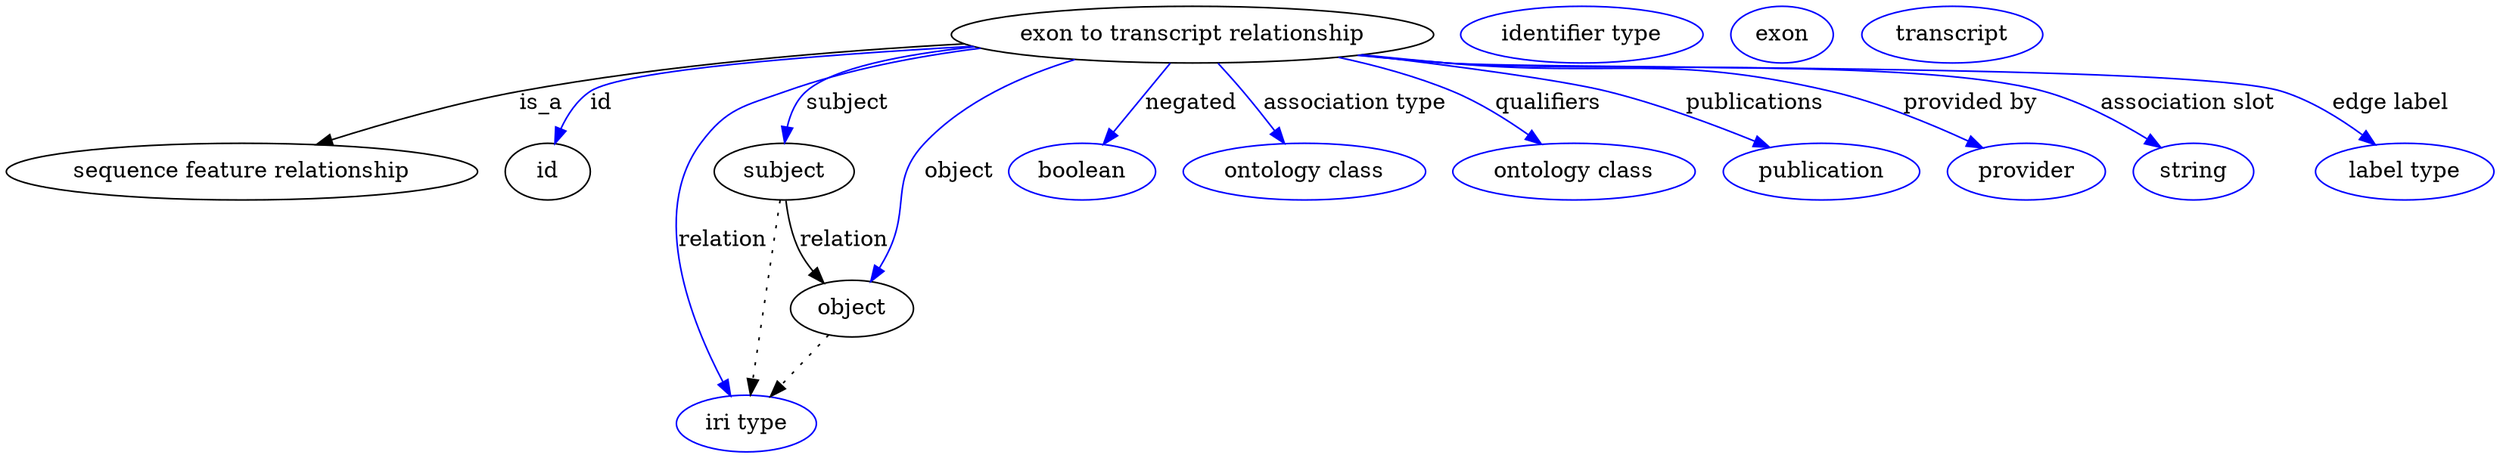 digraph {
	graph [bb="0,0,1301,281"];
	node [label="\N"];
	"exon to transcript relationship"	 [height=0.5,
		label="exon to transcript relationship",
		pos="623.23,263",
		width=3.221];
	"sequence feature relationship"	 [height=0.5,
		pos="113.23,177",
		width=3.1453];
	"exon to transcript relationship" -> "sequence feature relationship"	 [label=is_a,
		lp="273.51,220",
		pos="e,154.75,193.8 511.06,258.36 439.15,253.79 344.16,244.76 261.68,227 228.62,219.88 192.66,207.88 164.41,197.42"];
	id	 [height=0.5,
		pos="271.23,177",
		width=0.75];
	"exon to transcript relationship" -> id	 [color=blue,
		label=id,
		lp="307.68,220",
		pos="e,277.23,194.76 516.78,255.78 430.16,249.13 319.39,238.57 301.34,227 292.82,221.54 286.37,212.73 281.66,204.01",
		style=solid];
	subject	 [height=0.5,
		pos="404.23,177",
		width=0.97656];
	"exon to transcript relationship" -> subject	 [color=blue,
		label=subject,
		lp="442.06,220",
		pos="e,406.01,195.29 521.25,254.35 479.4,248.89 437.13,240.28 421.58,227 415.02,221.4 410.94,213.19 408.4,205.03",
		style=solid];
	relation	 [color=blue,
		height=0.5,
		label="iri type",
		pos="384.23,18",
		width=0.9834];
	"exon to transcript relationship" -> relation	 [color=blue,
		label=relation,
		lp="368.61,134",
		pos="e,374.83,35.476 520.22,254.71 483.92,249.47 443.42,240.93 408.23,227 384.39,217.56 374.11,216.56 360.23,195 330.42,148.68 353.54,\
81.424 370.48,44.586",
		style=solid];
	object	 [height=0.5,
		pos="444.23,91",
		width=0.88096];
	"exon to transcript relationship" -> object	 [color=blue,
		label=object,
		lp="501.34,177",
		pos="e,452.95,108.39 567.21,247.15 538.83,236.54 505.84,219.87 484.02,195 463.01,171.03 473.12,156.57 461.23,127 459.99,123.92 458.62,\
120.73 457.21,117.58",
		style=solid];
	negated	 [color=blue,
		height=0.5,
		label=boolean,
		pos="565.23,177",
		width=1.0584];
	"exon to transcript relationship" -> negated	 [color=blue,
		label=negated,
		lp="620,220",
		pos="e,576.92,194.33 610.93,244.76 602.69,232.55 591.73,216.29 582.6,202.76",
		style=solid];
	"association type"	 [color=blue,
		height=0.5,
		label="ontology class",
		pos="682.23,177",
		width=1.6931];
	"exon to transcript relationship" -> "association type"	 [color=blue,
		label="association type",
		lp="702.14,220",
		pos="e,669.94,194.92 635.74,244.76 644.01,232.71 654.98,216.72 664.19,203.3",
		style=solid];
	qualifiers	 [color=blue,
		height=0.5,
		label="ontology class",
		pos="822.23,177",
		width=1.6931];
	"exon to transcript relationship" -> qualifiers	 [color=blue,
		label=qualifiers,
		lp="800.28,220",
		pos="e,801.96,194.09 691.56,248.38 711.32,242.94 732.57,235.87 751.23,227 766.17,219.9 781.34,209.7 793.8,200.37",
		style=solid];
	publications	 [color=blue,
		height=0.5,
		label=publication,
		pos="951.23,177",
		width=1.3859];
	"exon to transcript relationship" -> publications	 [color=blue,
		label=publications,
		lp="905.45,220",
		pos="e,921.06,191.65 706.41,250.43 753.41,242.96 807.24,233.66 830.23,227 858.25,218.88 888.58,206.34 911.86,195.85",
		style=solid];
	"provided by"	 [color=blue,
		height=0.5,
		label=provider,
		pos="1059.2,177",
		width=1.1129];
	"exon to transcript relationship" -> "provided by"	 [color=blue,
		label="provided by",
		lp="1016.9,220",
		pos="e,1033.3,190.98 706.53,250.4 720.44,248.47 734.73,246.59 748.23,245 834.67,234.79 858.89,248.49 943.23,227 971.5,219.8 1001.7,206.58 \
1024.2,195.55",
		style=solid];
	"association slot"	 [color=blue,
		height=0.5,
		label=string,
		pos="1147.2,177",
		width=0.8403];
	"exon to transcript relationship" -> "association slot"	 [color=blue,
		label="association slot",
		lp="1132.2,220",
		pos="e,1127.6,190.82 705.14,250.2 719.48,248.24 734.27,246.41 748.23,245 816,238.14 988.69,245.56 1054.2,227 1077.4,220.45 1101.2,207.49 \
1118.9,196.4",
		style=solid];
	"edge label"	 [color=blue,
		height=0.5,
		label="label type",
		pos="1256.2,177",
		width=1.2425];
	"exon to transcript relationship" -> "edge label"	 [color=blue,
		label="edge label",
		lp="1236.8,220",
		pos="e,1237.2,193.58 704.45,250.09 719,248.12 734.04,246.31 748.23,245 843.68,236.16 1087.9,256.14 1179.2,227 1197.2,221.26 1215,210.13 \
1229,199.83",
		style=solid];
	association_id	 [color=blue,
		height=0.5,
		label="identifier type",
		pos="816.23,263",
		width=1.652];
	subject -> relation	 [pos="e,386.5,36.027 401.94,158.76 398.47,131.21 391.87,78.735 387.78,46.223",
		style=dotted];
	subject -> object	 [label=relation,
		lp="440.61,134",
		pos="e,430.65,107.46 407.81,158.87 410.12,149.13 413.61,137.08 418.47,127 420.26,123.29 422.43,119.56 424.74,115.97"];
	"exon to transcript relationship_subject"	 [color=blue,
		height=0.5,
		label=exon,
		pos="921.23,263",
		width=0.75825];
	object -> relation	 [pos="e,398,34.752 430.62,74.435 422.92,65.075 413.16,53.191 404.57,42.745",
		style=dotted];
	"exon to transcript relationship_object"	 [color=blue,
		height=0.5,
		label=transcript,
		pos="1010.2,263",
		width=1.2084];
}
